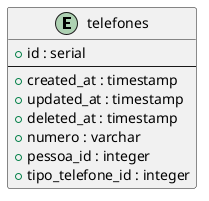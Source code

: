@startuml
entity telefones {
  +id : serial
  --
  +created_at : timestamp
  +updated_at : timestamp
  +deleted_at : timestamp
  +numero : varchar
  +pessoa_id : integer
  +tipo_telefone_id : integer
}
@enduml